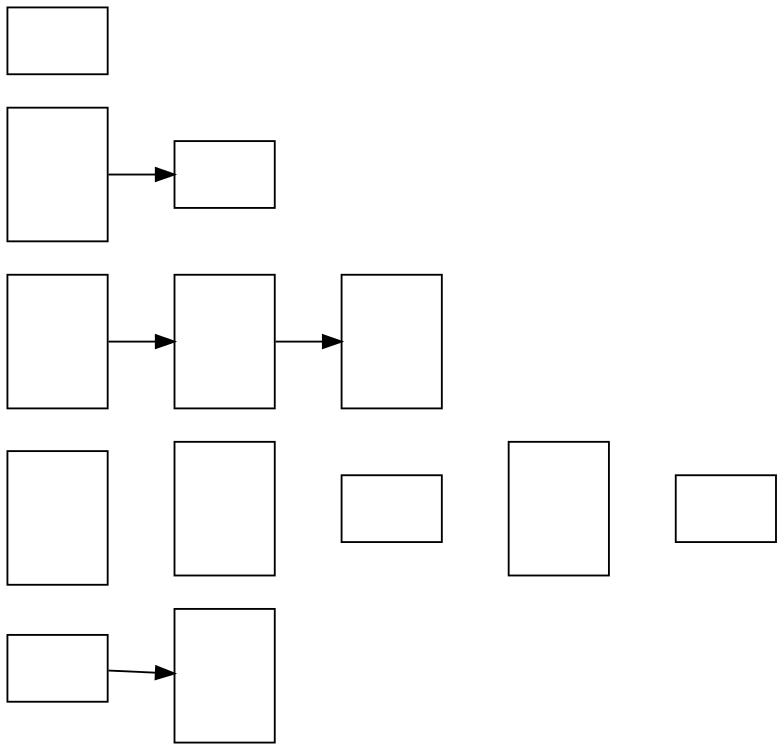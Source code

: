 // The Round Table
digraph {
	rankdir=LR size="12,5"
	node [fillcolor=white height=0.5 shape=rectangle style=filled]
	A [label=""]
	node [height=1.0]
	B1 [label=""]
	B2 [label=""]
	B3 [label=""]
	B4 [label=""]
	node [height=0.5]
	C1 [label=""]
	node [height=1.0]
	C2 [label=""]
	D1 [label=""]
	D2 [label=""]
	D3 [label=""]
	node [height=0.5]
	E1 [label=""]
	E2 [label=""]
	E3 [label=""]
	edge [style=invis]
	A -> B1
	B1 -> C1
	C1 -> D1
	D1 -> E1
	edge [dir=forward style=solid]
	A -> B4
	B3 -> C2
	C2 -> D3
	D2 -> E3
}
